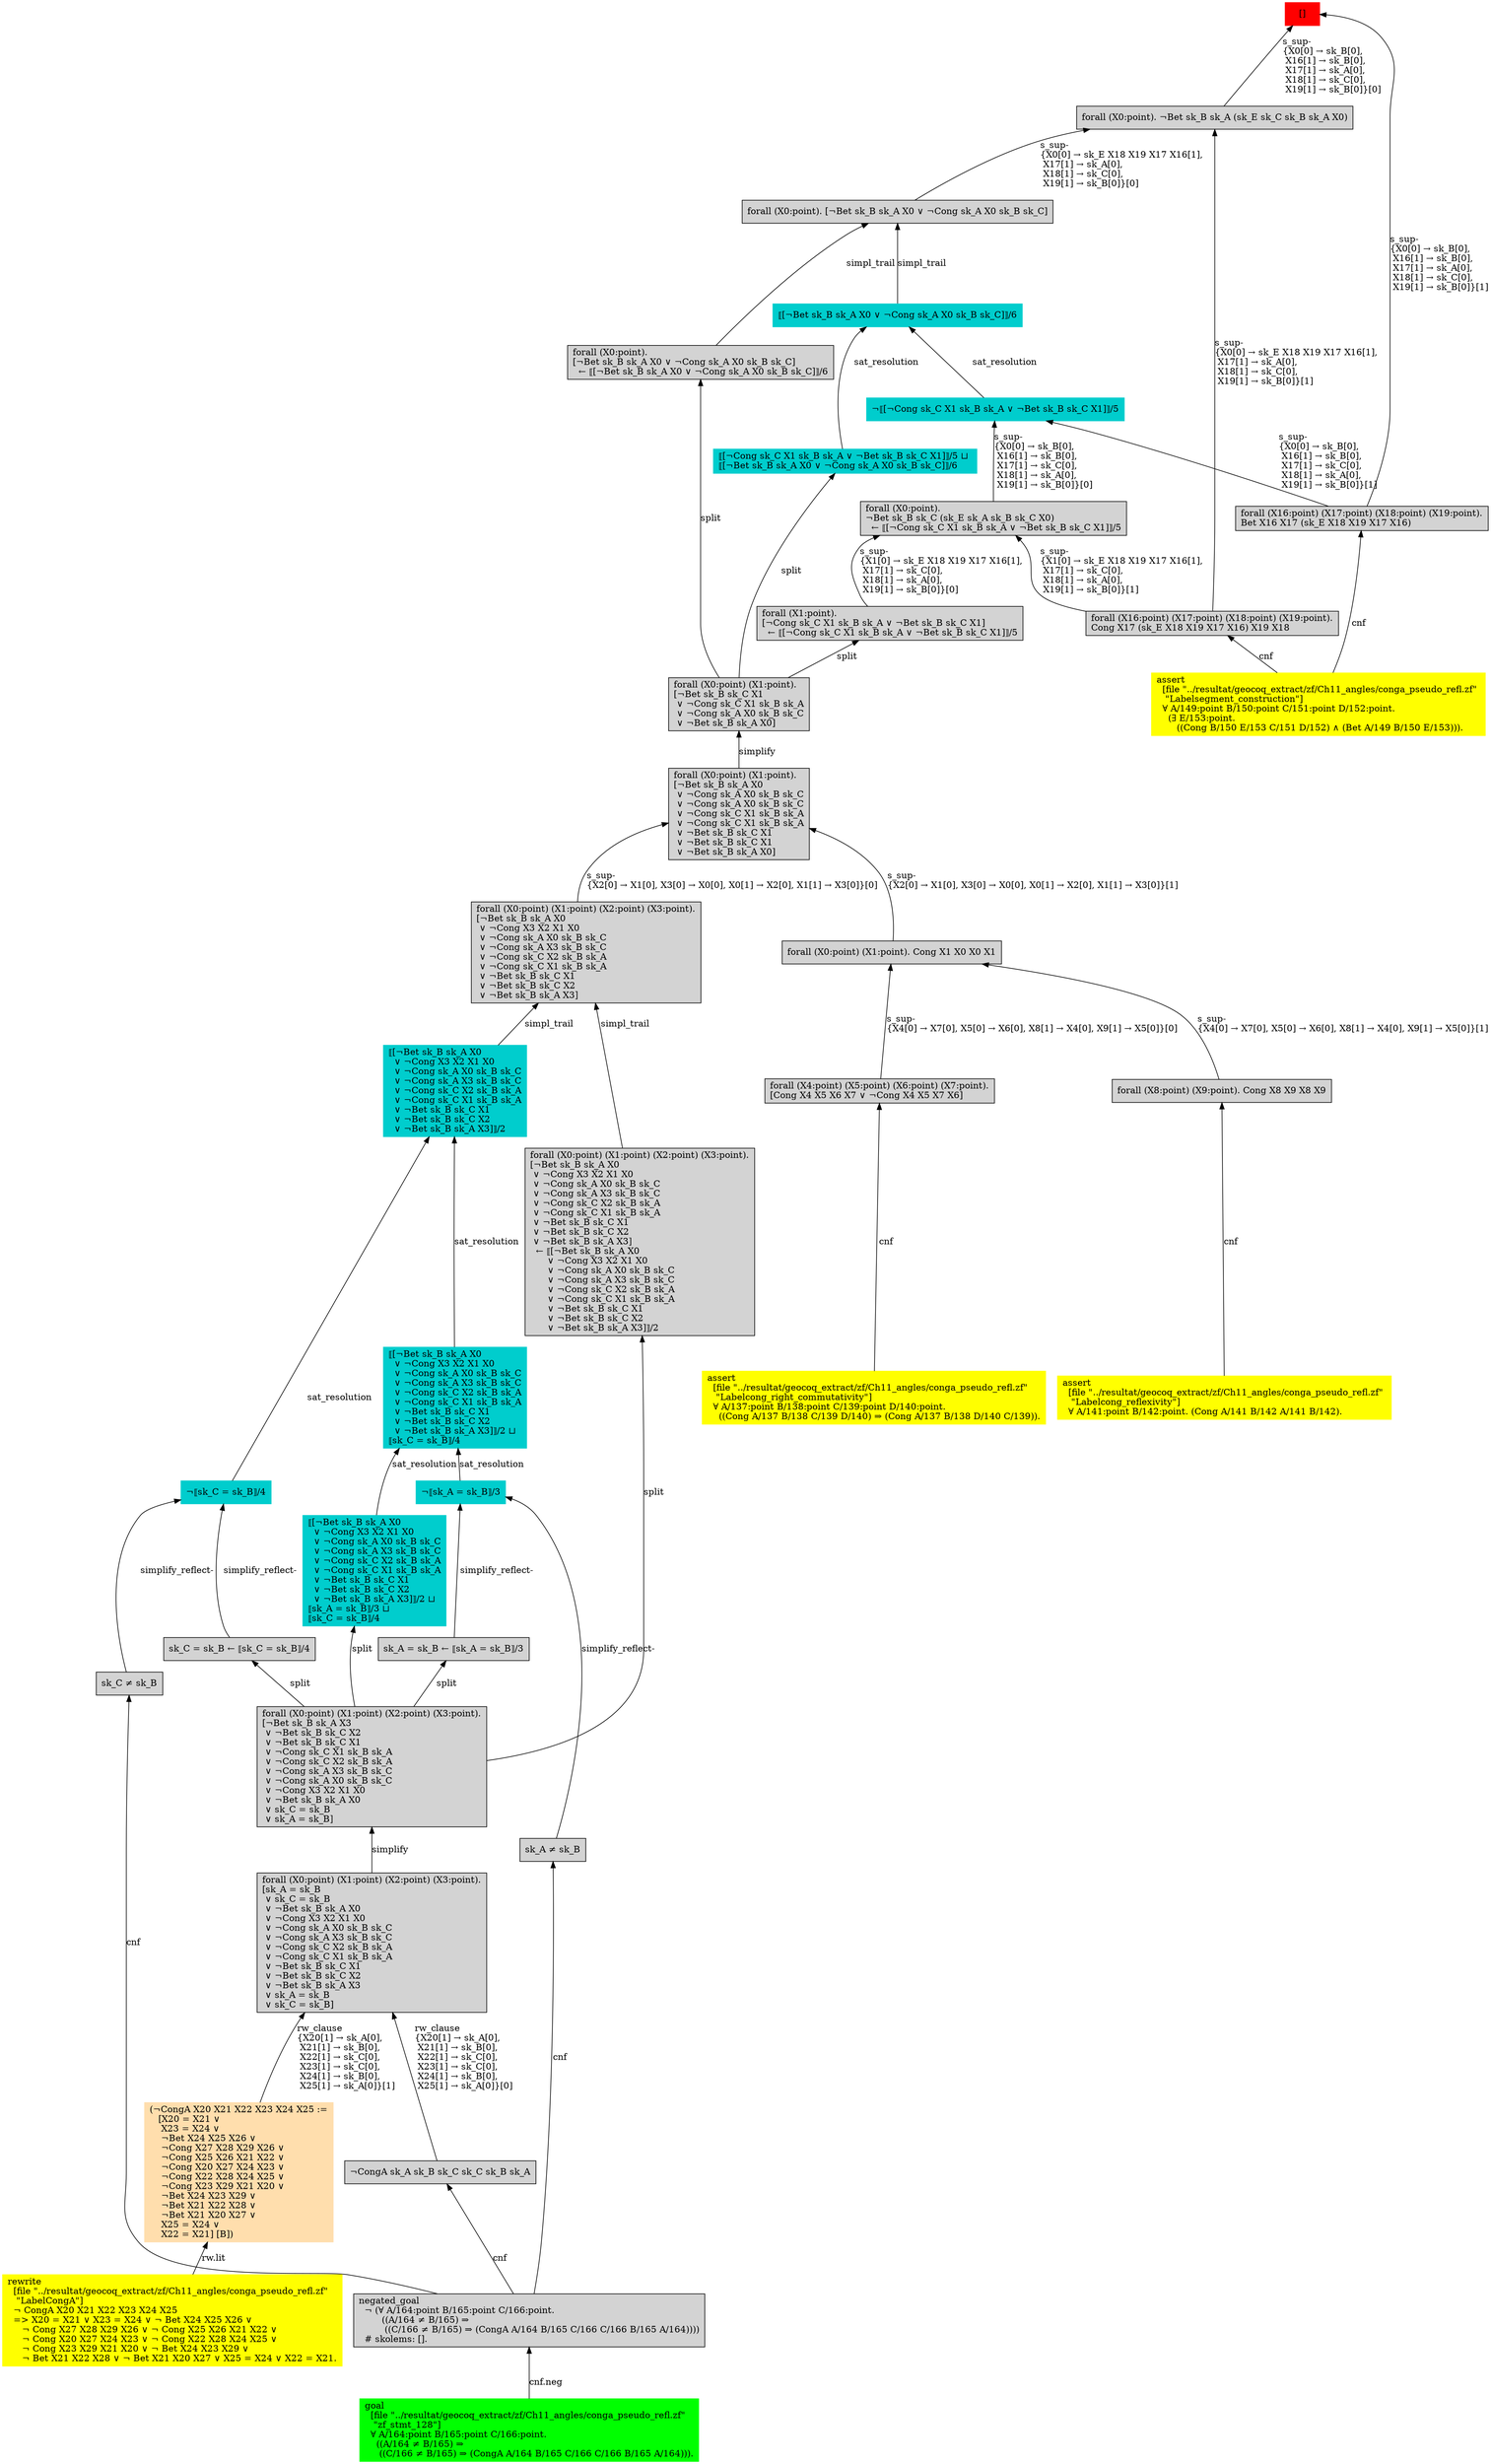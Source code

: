 digraph "unsat_graph" {
  vertex_0 [color=red, label="[]", shape=box, style=filled];
  vertex_0 -> vertex_1 [label="s_sup-\l\{X0[0] → sk_B[0], \l X16[1] → sk_B[0], \l X17[1] → sk_A[0], \l X18[1] → sk_C[0], \l X19[1] → sk_B[0]\}[0]\l", dir="back"];
  vertex_1 [shape=box, label="forall (X0:point). ¬Bet sk_B sk_A (sk_E sk_C sk_B sk_A X0)\l", style=filled];
  vertex_1 -> vertex_2 [label="s_sup-\l\{X0[0] → sk_E X18 X19 X17 X16[1], \l X17[1] → sk_A[0], \l X18[1] → sk_C[0], \l X19[1] → sk_B[0]\}[0]\l", dir="back"];
  vertex_2 [shape=box, label="forall (X0:point). [¬Bet sk_B sk_A X0 ∨ ¬Cong sk_A X0 sk_B sk_C]\l", style=filled];
  vertex_2 -> vertex_3 [label="simpl_trail", dir="back"];
  vertex_3 [color=cyan3, shape=box, label="⟦[¬Bet sk_B sk_A X0 ∨ ¬Cong sk_A X0 sk_B sk_C]⟧/6\l", style=filled];
  vertex_3 -> vertex_4 [label="sat_resolution", dir="back"];
  vertex_4 [color=cyan3, shape=box, label="¬⟦[¬Cong sk_C X1 sk_B sk_A ∨ ¬Bet sk_B sk_C X1]⟧/5\l", style=filled];
  vertex_4 -> vertex_5 [label="s_sup-\l\{X0[0] → sk_B[0], \l X16[1] → sk_B[0], \l X17[1] → sk_C[0], \l X18[1] → sk_A[0], \l X19[1] → sk_B[0]\}[0]\l", dir="back"];
  vertex_5 [shape=box, label="forall (X0:point).\l¬Bet sk_B sk_C (sk_E sk_A sk_B sk_C X0)\l  ← ⟦[¬Cong sk_C X1 sk_B sk_A ∨ ¬Bet sk_B sk_C X1]⟧/5\l", style=filled];
  vertex_5 -> vertex_6 [label="s_sup-\l\{X1[0] → sk_E X18 X19 X17 X16[1], \l X17[1] → sk_C[0], \l X18[1] → sk_A[0], \l X19[1] → sk_B[0]\}[0]\l", dir="back"];
  vertex_6 [shape=box, label="forall (X1:point).\l[¬Cong sk_C X1 sk_B sk_A ∨ ¬Bet sk_B sk_C X1]\l  ← ⟦[¬Cong sk_C X1 sk_B sk_A ∨ ¬Bet sk_B sk_C X1]⟧/5\l", style=filled];
  vertex_6 -> vertex_7 [label="split", dir="back"];
  vertex_7 [shape=box, label="forall (X0:point) (X1:point).\l[¬Bet sk_B sk_C X1\l ∨ ¬Cong sk_C X1 sk_B sk_A\l ∨ ¬Cong sk_A X0 sk_B sk_C\l ∨ ¬Bet sk_B sk_A X0]\l", style=filled];
  vertex_7 -> vertex_8 [label="simplify", dir="back"];
  vertex_8 [shape=box, label="forall (X0:point) (X1:point).\l[¬Bet sk_B sk_A X0\l ∨ ¬Cong sk_A X0 sk_B sk_C\l ∨ ¬Cong sk_A X0 sk_B sk_C\l ∨ ¬Cong sk_C X1 sk_B sk_A\l ∨ ¬Cong sk_C X1 sk_B sk_A\l ∨ ¬Bet sk_B sk_C X1\l ∨ ¬Bet sk_B sk_C X1\l ∨ ¬Bet sk_B sk_A X0]\l", style=filled];
  vertex_8 -> vertex_9 [label="s_sup-\l\{X2[0] → X1[0], X3[0] → X0[0], X0[1] → X2[0], X1[1] → X3[0]\}[0]\l", dir="back"];
  vertex_9 [shape=box, label="forall (X0:point) (X1:point) (X2:point) (X3:point).\l[¬Bet sk_B sk_A X0\l ∨ ¬Cong X3 X2 X1 X0\l ∨ ¬Cong sk_A X0 sk_B sk_C\l ∨ ¬Cong sk_A X3 sk_B sk_C\l ∨ ¬Cong sk_C X2 sk_B sk_A\l ∨ ¬Cong sk_C X1 sk_B sk_A\l ∨ ¬Bet sk_B sk_C X1\l ∨ ¬Bet sk_B sk_C X2\l ∨ ¬Bet sk_B sk_A X3]\l", style=filled];
  vertex_9 -> vertex_10 [label="simpl_trail", dir="back"];
  vertex_10 [color=cyan3, shape=box, label="⟦[¬Bet sk_B sk_A X0\l  ∨ ¬Cong X3 X2 X1 X0\l  ∨ ¬Cong sk_A X0 sk_B sk_C\l  ∨ ¬Cong sk_A X3 sk_B sk_C\l  ∨ ¬Cong sk_C X2 sk_B sk_A\l  ∨ ¬Cong sk_C X1 sk_B sk_A\l  ∨ ¬Bet sk_B sk_C X1\l  ∨ ¬Bet sk_B sk_C X2\l  ∨ ¬Bet sk_B sk_A X3]⟧/2\l", style=filled];
  vertex_10 -> vertex_11 [label="sat_resolution", dir="back"];
  vertex_11 [color=cyan3, shape=box, label="¬⟦sk_C = sk_B⟧/4\l", style=filled];
  vertex_11 -> vertex_12 [label="simplify_reflect-", dir="back"];
  vertex_12 [shape=box, label="sk_C ≠ sk_B\l", style=filled];
  vertex_12 -> vertex_13 [label="cnf", dir="back"];
  vertex_13 [shape=box, label="negated_goal\l  ¬ (∀ A/164:point B/165:point C/166:point.\l        ((A/164 ≠ B/165) ⇒\l         ((C/166 ≠ B/165) ⇒ (CongA A/164 B/165 C/166 C/166 B/165 A/164))))\l  # skolems: [].\l", style=filled];
  vertex_13 -> vertex_14 [label="cnf.neg", dir="back"];
  vertex_14 [color=green, shape=box, label="goal\l  [file \"../resultat/geocoq_extract/zf/Ch11_angles/conga_pseudo_refl.zf\" \l   \"zf_stmt_128\"]\l  ∀ A/164:point B/165:point C/166:point.\l    ((A/164 ≠ B/165) ⇒\l     ((C/166 ≠ B/165) ⇒ (CongA A/164 B/165 C/166 C/166 B/165 A/164))).\l", style=filled];
  vertex_11 -> vertex_15 [label="simplify_reflect-", dir="back"];
  vertex_15 [shape=box, label="sk_C = sk_B ← ⟦sk_C = sk_B⟧/4\l", style=filled];
  vertex_15 -> vertex_16 [label="split", dir="back"];
  vertex_16 [shape=box, label="forall (X0:point) (X1:point) (X2:point) (X3:point).\l[¬Bet sk_B sk_A X3\l ∨ ¬Bet sk_B sk_C X2\l ∨ ¬Bet sk_B sk_C X1\l ∨ ¬Cong sk_C X1 sk_B sk_A\l ∨ ¬Cong sk_C X2 sk_B sk_A\l ∨ ¬Cong sk_A X3 sk_B sk_C\l ∨ ¬Cong sk_A X0 sk_B sk_C\l ∨ ¬Cong X3 X2 X1 X0\l ∨ ¬Bet sk_B sk_A X0\l ∨ sk_C = sk_B\l ∨ sk_A = sk_B]\l", style=filled];
  vertex_16 -> vertex_17 [label="simplify", dir="back"];
  vertex_17 [shape=box, label="forall (X0:point) (X1:point) (X2:point) (X3:point).\l[sk_A = sk_B\l ∨ sk_C = sk_B\l ∨ ¬Bet sk_B sk_A X0\l ∨ ¬Cong X3 X2 X1 X0\l ∨ ¬Cong sk_A X0 sk_B sk_C\l ∨ ¬Cong sk_A X3 sk_B sk_C\l ∨ ¬Cong sk_C X2 sk_B sk_A\l ∨ ¬Cong sk_C X1 sk_B sk_A\l ∨ ¬Bet sk_B sk_C X1\l ∨ ¬Bet sk_B sk_C X2\l ∨ ¬Bet sk_B sk_A X3\l ∨ sk_A = sk_B\l ∨ sk_C = sk_B]\l", style=filled];
  vertex_17 -> vertex_18 [label="rw_clause\l\{X20[1] → sk_A[0], \l X21[1] → sk_B[0], \l X22[1] → sk_C[0], \l X23[1] → sk_C[0], \l X24[1] → sk_B[0], \l X25[1] → sk_A[0]\}[1]\l", dir="back"];
  vertex_18 [color=navajowhite, shape=box, label="(¬CongA X20 X21 X22 X23 X24 X25 :=\l   [X20 = X21 ∨ \l    X23 = X24 ∨ \l    ¬Bet X24 X25 X26 ∨ \l    ¬Cong X27 X28 X29 X26 ∨ \l    ¬Cong X25 X26 X21 X22 ∨ \l    ¬Cong X20 X27 X24 X23 ∨ \l    ¬Cong X22 X28 X24 X25 ∨ \l    ¬Cong X23 X29 X21 X20 ∨ \l    ¬Bet X24 X23 X29 ∨ \l    ¬Bet X21 X22 X28 ∨ \l    ¬Bet X21 X20 X27 ∨ \l    X25 = X24 ∨ \l    X22 = X21] [B])\l", style=filled];
  vertex_18 -> vertex_19 [label="rw.lit", dir="back"];
  vertex_19 [color=yellow, shape=box, label="rewrite\l  [file \"../resultat/geocoq_extract/zf/Ch11_angles/conga_pseudo_refl.zf\" \l   \"LabelCongA\"]\l  ¬ CongA X20 X21 X22 X23 X24 X25\l  =\> X20 = X21 ∨ X23 = X24 ∨ ¬ Bet X24 X25 X26 ∨ \l     ¬ Cong X27 X28 X29 X26 ∨ ¬ Cong X25 X26 X21 X22 ∨ \l     ¬ Cong X20 X27 X24 X23 ∨ ¬ Cong X22 X28 X24 X25 ∨ \l     ¬ Cong X23 X29 X21 X20 ∨ ¬ Bet X24 X23 X29 ∨ \l     ¬ Bet X21 X22 X28 ∨ ¬ Bet X21 X20 X27 ∨ X25 = X24 ∨ X22 = X21.\l", style=filled];
  vertex_17 -> vertex_20 [label="rw_clause\l\{X20[1] → sk_A[0], \l X21[1] → sk_B[0], \l X22[1] → sk_C[0], \l X23[1] → sk_C[0], \l X24[1] → sk_B[0], \l X25[1] → sk_A[0]\}[0]\l", dir="back"];
  vertex_20 [shape=box, label="¬CongA sk_A sk_B sk_C sk_C sk_B sk_A\l", style=filled];
  vertex_20 -> vertex_13 [label="cnf", dir="back"];
  vertex_10 -> vertex_21 [label="sat_resolution", dir="back"];
  vertex_21 [color=cyan3, shape=box, label="⟦[¬Bet sk_B sk_A X0\l  ∨ ¬Cong X3 X2 X1 X0\l  ∨ ¬Cong sk_A X0 sk_B sk_C\l  ∨ ¬Cong sk_A X3 sk_B sk_C\l  ∨ ¬Cong sk_C X2 sk_B sk_A\l  ∨ ¬Cong sk_C X1 sk_B sk_A\l  ∨ ¬Bet sk_B sk_C X1\l  ∨ ¬Bet sk_B sk_C X2\l  ∨ ¬Bet sk_B sk_A X3]⟧/2 ⊔ \l⟦sk_C = sk_B⟧/4\l", style=filled];
  vertex_21 -> vertex_22 [label="sat_resolution", dir="back"];
  vertex_22 [color=cyan3, shape=box, label="¬⟦sk_A = sk_B⟧/3\l", style=filled];
  vertex_22 -> vertex_23 [label="simplify_reflect-", dir="back"];
  vertex_23 [shape=box, label="sk_A ≠ sk_B\l", style=filled];
  vertex_23 -> vertex_13 [label="cnf", dir="back"];
  vertex_22 -> vertex_24 [label="simplify_reflect-", dir="back"];
  vertex_24 [shape=box, label="sk_A = sk_B ← ⟦sk_A = sk_B⟧/3\l", style=filled];
  vertex_24 -> vertex_16 [label="split", dir="back"];
  vertex_21 -> vertex_25 [label="sat_resolution", dir="back"];
  vertex_25 [color=cyan3, shape=box, label="⟦[¬Bet sk_B sk_A X0\l  ∨ ¬Cong X3 X2 X1 X0\l  ∨ ¬Cong sk_A X0 sk_B sk_C\l  ∨ ¬Cong sk_A X3 sk_B sk_C\l  ∨ ¬Cong sk_C X2 sk_B sk_A\l  ∨ ¬Cong sk_C X1 sk_B sk_A\l  ∨ ¬Bet sk_B sk_C X1\l  ∨ ¬Bet sk_B sk_C X2\l  ∨ ¬Bet sk_B sk_A X3]⟧/2 ⊔ \l⟦sk_A = sk_B⟧/3 ⊔ \l⟦sk_C = sk_B⟧/4\l", style=filled];
  vertex_25 -> vertex_16 [label="split", dir="back"];
  vertex_9 -> vertex_26 [label="simpl_trail", dir="back"];
  vertex_26 [shape=box, label="forall (X0:point) (X1:point) (X2:point) (X3:point).\l[¬Bet sk_B sk_A X0\l ∨ ¬Cong X3 X2 X1 X0\l ∨ ¬Cong sk_A X0 sk_B sk_C\l ∨ ¬Cong sk_A X3 sk_B sk_C\l ∨ ¬Cong sk_C X2 sk_B sk_A\l ∨ ¬Cong sk_C X1 sk_B sk_A\l ∨ ¬Bet sk_B sk_C X1\l ∨ ¬Bet sk_B sk_C X2\l ∨ ¬Bet sk_B sk_A X3]\l  ← ⟦[¬Bet sk_B sk_A X0\l      ∨ ¬Cong X3 X2 X1 X0\l      ∨ ¬Cong sk_A X0 sk_B sk_C\l      ∨ ¬Cong sk_A X3 sk_B sk_C\l      ∨ ¬Cong sk_C X2 sk_B sk_A\l      ∨ ¬Cong sk_C X1 sk_B sk_A\l      ∨ ¬Bet sk_B sk_C X1\l      ∨ ¬Bet sk_B sk_C X2\l      ∨ ¬Bet sk_B sk_A X3]⟧/2\l", style=filled];
  vertex_26 -> vertex_16 [label="split", dir="back"];
  vertex_8 -> vertex_27 [label="s_sup-\l\{X2[0] → X1[0], X3[0] → X0[0], X0[1] → X2[0], X1[1] → X3[0]\}[1]\l", dir="back"];
  vertex_27 [shape=box, label="forall (X0:point) (X1:point). Cong X1 X0 X0 X1\l", style=filled];
  vertex_27 -> vertex_28 [label="s_sup-\l\{X4[0] → X7[0], X5[0] → X6[0], X8[1] → X4[0], X9[1] → X5[0]\}[0]\l", dir="back"];
  vertex_28 [shape=box, label="forall (X4:point) (X5:point) (X6:point) (X7:point).\l[Cong X4 X5 X6 X7 ∨ ¬Cong X4 X5 X7 X6]\l", style=filled];
  vertex_28 -> vertex_29 [label="cnf", dir="back"];
  vertex_29 [color=yellow, shape=box, label="assert\l  [file \"../resultat/geocoq_extract/zf/Ch11_angles/conga_pseudo_refl.zf\" \l   \"Labelcong_right_commutativity\"]\l  ∀ A/137:point B/138:point C/139:point D/140:point.\l    ((Cong A/137 B/138 C/139 D/140) ⇒ (Cong A/137 B/138 D/140 C/139)).\l", style=filled];
  vertex_27 -> vertex_30 [label="s_sup-\l\{X4[0] → X7[0], X5[0] → X6[0], X8[1] → X4[0], X9[1] → X5[0]\}[1]\l", dir="back"];
  vertex_30 [shape=box, label="forall (X8:point) (X9:point). Cong X8 X9 X8 X9\l", style=filled];
  vertex_30 -> vertex_31 [label="cnf", dir="back"];
  vertex_31 [color=yellow, shape=box, label="assert\l  [file \"../resultat/geocoq_extract/zf/Ch11_angles/conga_pseudo_refl.zf\" \l   \"Labelcong_reflexivity\"]\l  ∀ A/141:point B/142:point. (Cong A/141 B/142 A/141 B/142).\l", style=filled];
  vertex_5 -> vertex_32 [label="s_sup-\l\{X1[0] → sk_E X18 X19 X17 X16[1], \l X17[1] → sk_C[0], \l X18[1] → sk_A[0], \l X19[1] → sk_B[0]\}[1]\l", dir="back"];
  vertex_32 [shape=box, label="forall (X16:point) (X17:point) (X18:point) (X19:point).\lCong X17 (sk_E X18 X19 X17 X16) X19 X18\l", style=filled];
  vertex_32 -> vertex_33 [label="cnf", dir="back"];
  vertex_33 [color=yellow, shape=box, label="assert\l  [file \"../resultat/geocoq_extract/zf/Ch11_angles/conga_pseudo_refl.zf\" \l   \"Labelsegment_construction\"]\l  ∀ A/149:point B/150:point C/151:point D/152:point.\l    (∃ E/153:point.\l       ((Cong B/150 E/153 C/151 D/152) ∧ (Bet A/149 B/150 E/153))).\l", style=filled];
  vertex_4 -> vertex_34 [label="s_sup-\l\{X0[0] → sk_B[0], \l X16[1] → sk_B[0], \l X17[1] → sk_C[0], \l X18[1] → sk_A[0], \l X19[1] → sk_B[0]\}[1]\l", dir="back"];
  vertex_34 [shape=box, label="forall (X16:point) (X17:point) (X18:point) (X19:point).\lBet X16 X17 (sk_E X18 X19 X17 X16)\l", style=filled];
  vertex_34 -> vertex_33 [label="cnf", dir="back"];
  vertex_3 -> vertex_35 [label="sat_resolution", dir="back"];
  vertex_35 [color=cyan3, shape=box, label="⟦[¬Cong sk_C X1 sk_B sk_A ∨ ¬Bet sk_B sk_C X1]⟧/5 ⊔ \l⟦[¬Bet sk_B sk_A X0 ∨ ¬Cong sk_A X0 sk_B sk_C]⟧/6\l", style=filled];
  vertex_35 -> vertex_7 [label="split", dir="back"];
  vertex_2 -> vertex_36 [label="simpl_trail", dir="back"];
  vertex_36 [shape=box, label="forall (X0:point).\l[¬Bet sk_B sk_A X0 ∨ ¬Cong sk_A X0 sk_B sk_C]\l  ← ⟦[¬Bet sk_B sk_A X0 ∨ ¬Cong sk_A X0 sk_B sk_C]⟧/6\l", style=filled];
  vertex_36 -> vertex_7 [label="split", dir="back"];
  vertex_1 -> vertex_32 [label="s_sup-\l\{X0[0] → sk_E X18 X19 X17 X16[1], \l X17[1] → sk_A[0], \l X18[1] → sk_C[0], \l X19[1] → sk_B[0]\}[1]\l", dir="back"];
  vertex_0 -> vertex_34 [label="s_sup-\l\{X0[0] → sk_B[0], \l X16[1] → sk_B[0], \l X17[1] → sk_A[0], \l X18[1] → sk_C[0], \l X19[1] → sk_B[0]\}[1]\l", dir="back"];
  }


